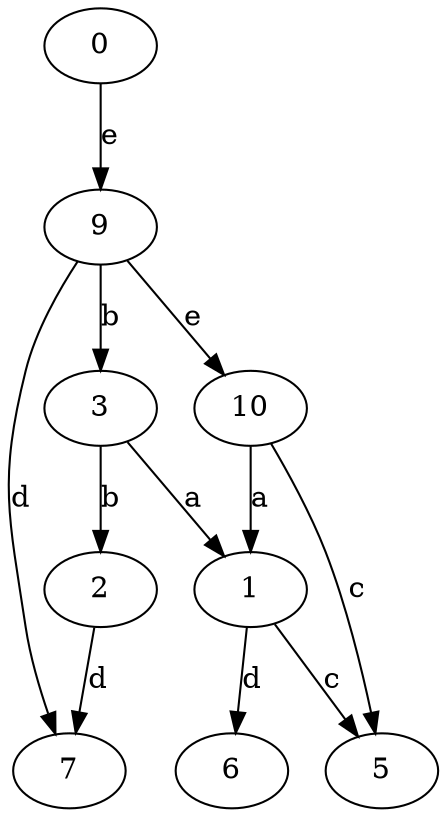 strict digraph  {
1;
2;
3;
5;
6;
7;
0;
9;
10;
1 -> 5  [label=c];
1 -> 6  [label=d];
2 -> 7  [label=d];
3 -> 1  [label=a];
3 -> 2  [label=b];
0 -> 9  [label=e];
9 -> 3  [label=b];
9 -> 7  [label=d];
9 -> 10  [label=e];
10 -> 1  [label=a];
10 -> 5  [label=c];
}
